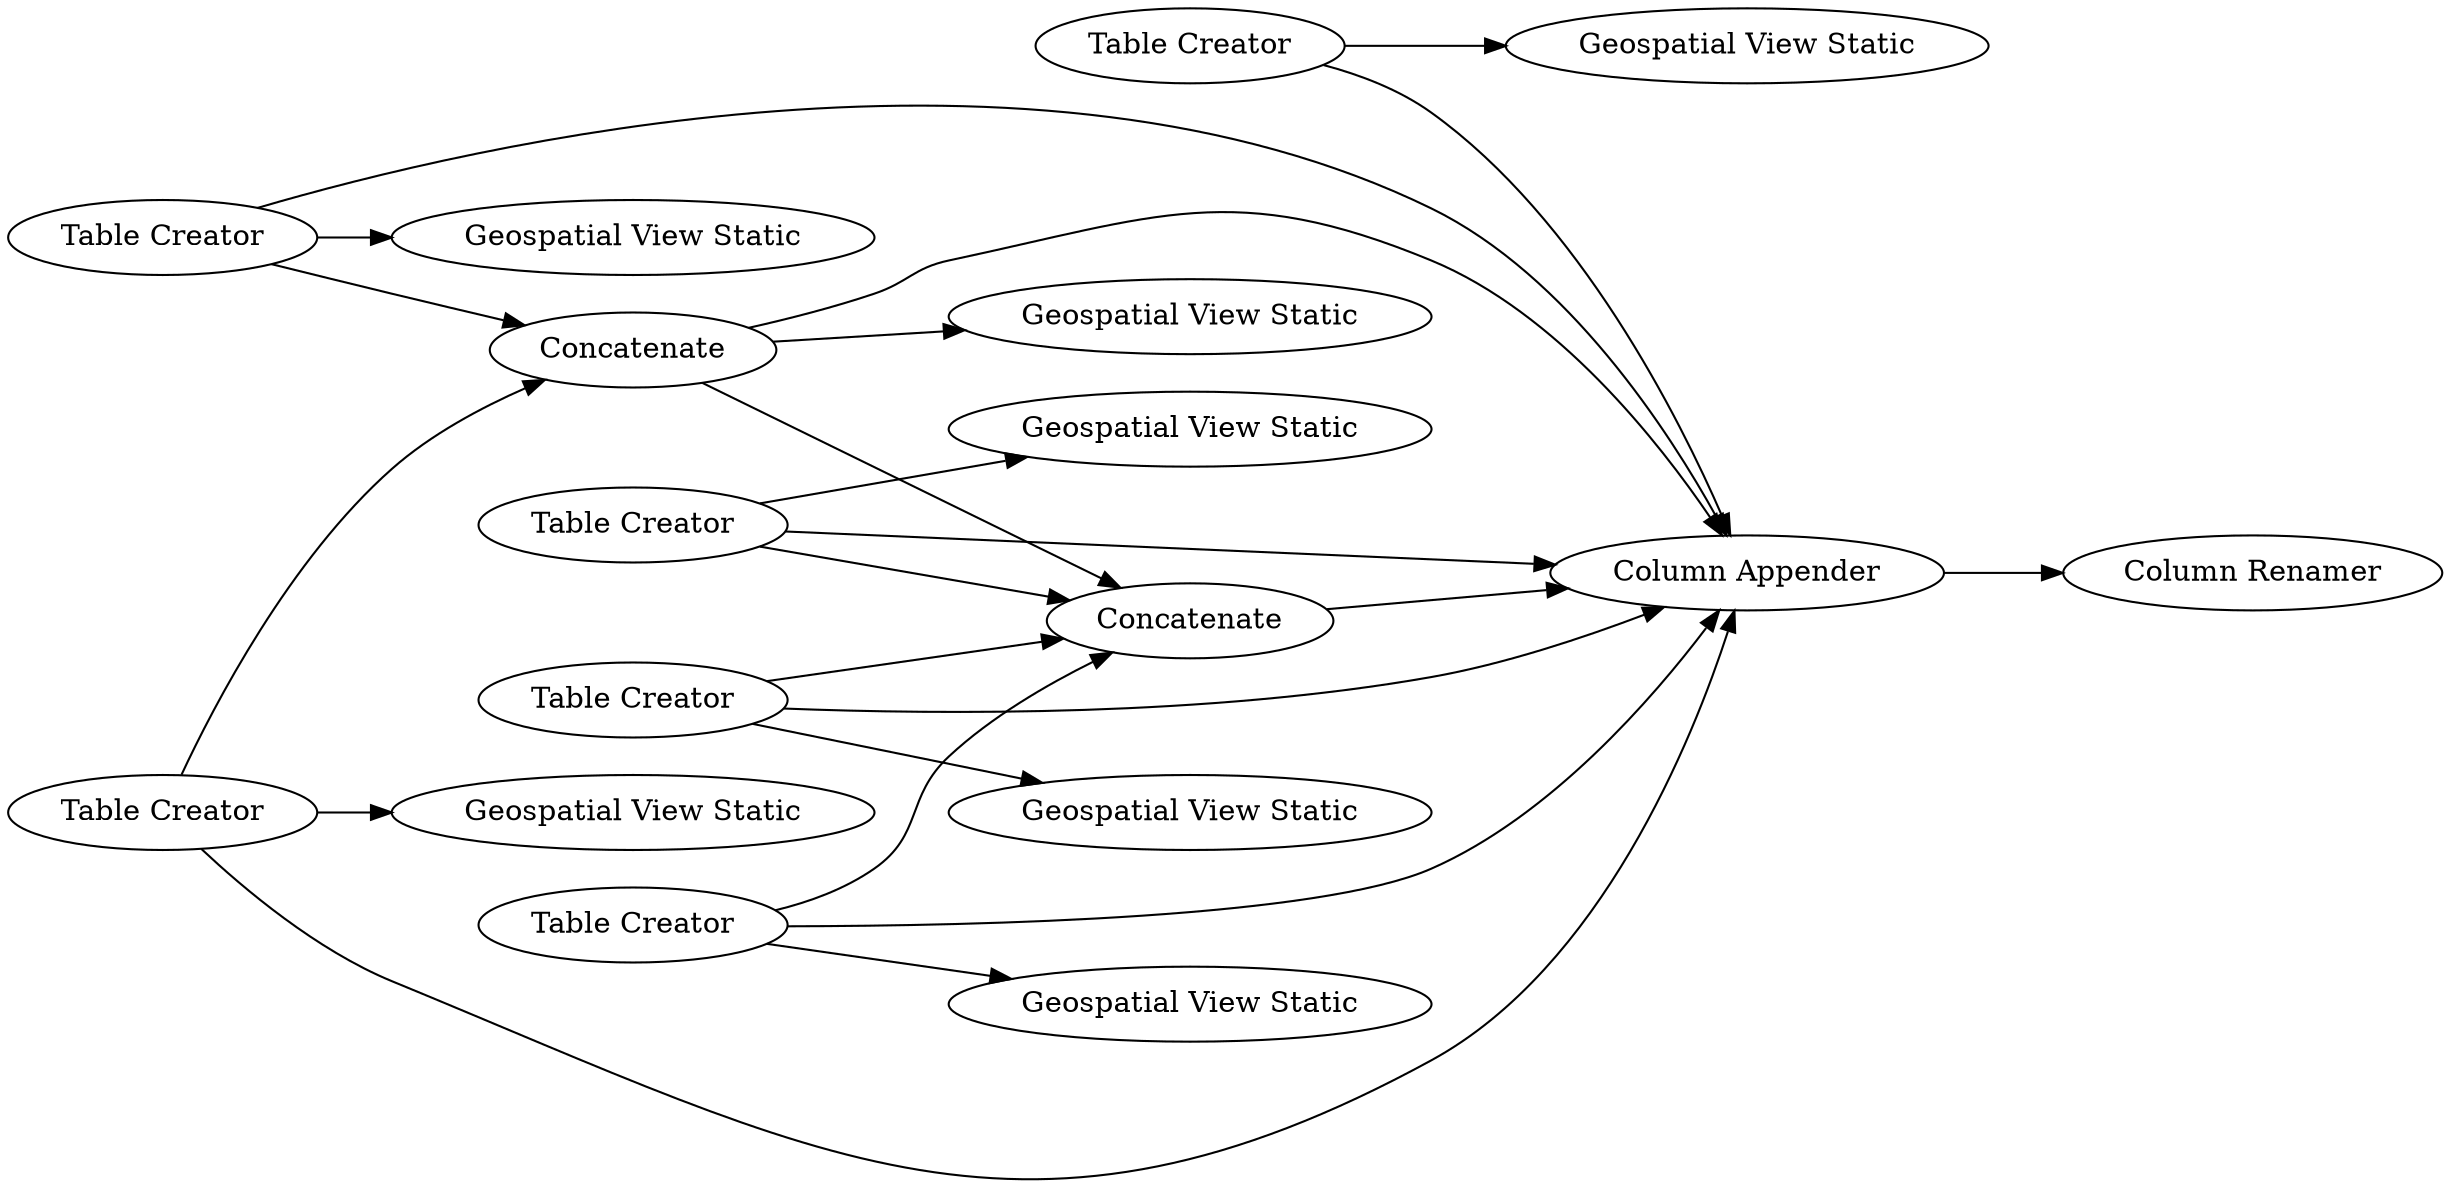 digraph {
	93 -> 94
	90 -> 95
	35 -> 95
	91 -> 35
	92 -> 26
	88 -> 95
	89 -> 95
	92 -> 35
	93 -> 95
	93 -> 21
	91 -> 95
	92 -> 95
	90 -> 29
	88 -> 19
	95 -> 97
	91 -> 27
	35 -> 94
	94 -> 95
	35 -> 34
	89 -> 24
	88 -> 94
	89 -> 94
	91 [label="Table Creator"]
	24 [label="Geospatial View Static"]
	94 [label=Concatenate]
	27 [label="Geospatial View Static"]
	35 [label=Concatenate]
	90 [label="Table Creator"]
	34 [label="Geospatial View Static"]
	92 [label="Table Creator"]
	29 [label="Geospatial View Static"]
	89 [label="Table Creator"]
	97 [label="Column Renamer"]
	26 [label="Geospatial View Static"]
	88 [label="Table Creator"]
	21 [label="Geospatial View Static"]
	95 [label="Column Appender"]
	93 [label="Table Creator"]
	19 [label="Geospatial View Static"]
	rankdir=LR
}
